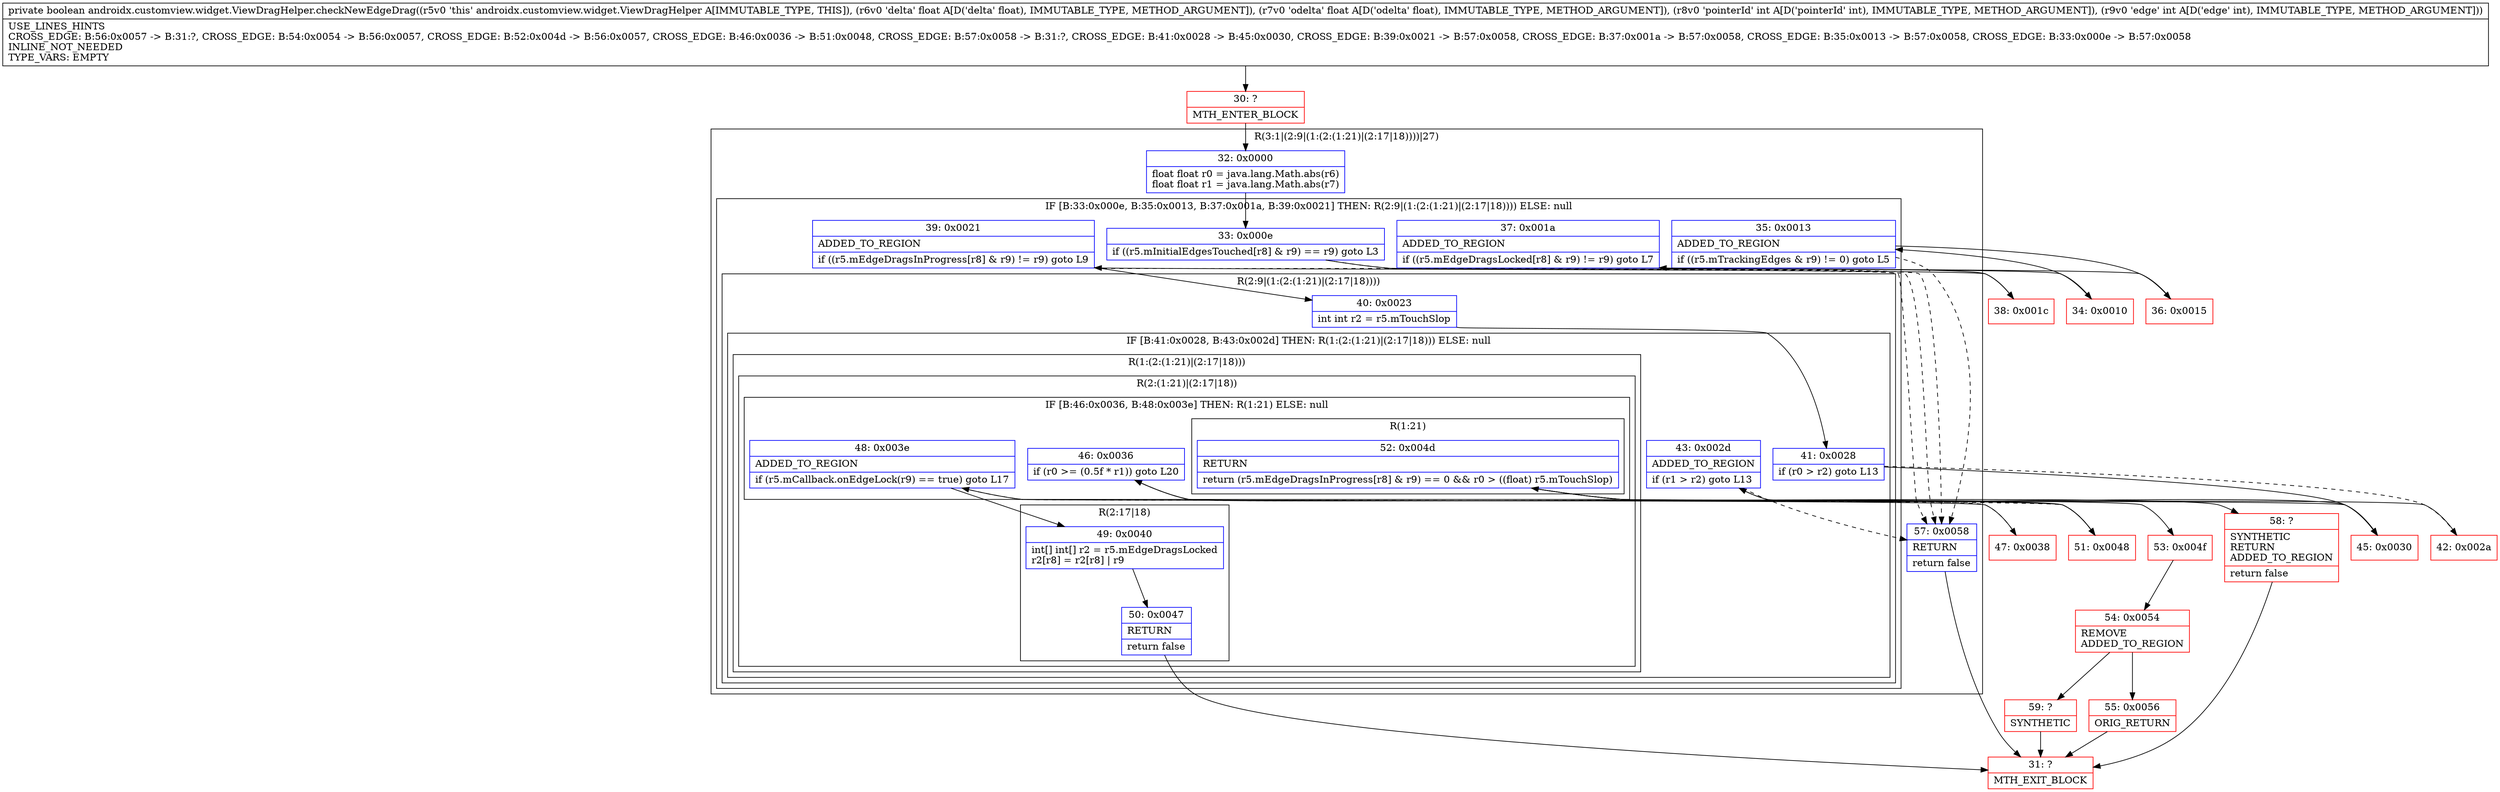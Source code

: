 digraph "CFG forandroidx.customview.widget.ViewDragHelper.checkNewEdgeDrag(FFII)Z" {
subgraph cluster_Region_369866009 {
label = "R(3:1|(2:9|(1:(2:(1:21)|(2:17|18))))|27)";
node [shape=record,color=blue];
Node_32 [shape=record,label="{32\:\ 0x0000|float float r0 = java.lang.Math.abs(r6)\lfloat float r1 = java.lang.Math.abs(r7)\l}"];
subgraph cluster_IfRegion_389298353 {
label = "IF [B:33:0x000e, B:35:0x0013, B:37:0x001a, B:39:0x0021] THEN: R(2:9|(1:(2:(1:21)|(2:17|18)))) ELSE: null";
node [shape=record,color=blue];
Node_33 [shape=record,label="{33\:\ 0x000e|if ((r5.mInitialEdgesTouched[r8] & r9) == r9) goto L3\l}"];
Node_35 [shape=record,label="{35\:\ 0x0013|ADDED_TO_REGION\l|if ((r5.mTrackingEdges & r9) != 0) goto L5\l}"];
Node_37 [shape=record,label="{37\:\ 0x001a|ADDED_TO_REGION\l|if ((r5.mEdgeDragsLocked[r8] & r9) != r9) goto L7\l}"];
Node_39 [shape=record,label="{39\:\ 0x0021|ADDED_TO_REGION\l|if ((r5.mEdgeDragsInProgress[r8] & r9) != r9) goto L9\l}"];
subgraph cluster_Region_278701507 {
label = "R(2:9|(1:(2:(1:21)|(2:17|18))))";
node [shape=record,color=blue];
Node_40 [shape=record,label="{40\:\ 0x0023|int int r2 = r5.mTouchSlop\l}"];
subgraph cluster_IfRegion_1988425373 {
label = "IF [B:41:0x0028, B:43:0x002d] THEN: R(1:(2:(1:21)|(2:17|18))) ELSE: null";
node [shape=record,color=blue];
Node_41 [shape=record,label="{41\:\ 0x0028|if (r0 \> r2) goto L13\l}"];
Node_43 [shape=record,label="{43\:\ 0x002d|ADDED_TO_REGION\l|if (r1 \> r2) goto L13\l}"];
subgraph cluster_Region_926629179 {
label = "R(1:(2:(1:21)|(2:17|18)))";
node [shape=record,color=blue];
subgraph cluster_Region_792202365 {
label = "R(2:(1:21)|(2:17|18))";
node [shape=record,color=blue];
subgraph cluster_IfRegion_1442136815 {
label = "IF [B:46:0x0036, B:48:0x003e] THEN: R(1:21) ELSE: null";
node [shape=record,color=blue];
Node_46 [shape=record,label="{46\:\ 0x0036|if (r0 \>= (0.5f * r1)) goto L20\l}"];
Node_48 [shape=record,label="{48\:\ 0x003e|ADDED_TO_REGION\l|if (r5.mCallback.onEdgeLock(r9) == true) goto L17\l}"];
subgraph cluster_Region_1542742233 {
label = "R(1:21)";
node [shape=record,color=blue];
Node_52 [shape=record,label="{52\:\ 0x004d|RETURN\l|return (r5.mEdgeDragsInProgress[r8] & r9) == 0 && r0 \> ((float) r5.mTouchSlop)\l}"];
}
}
subgraph cluster_Region_1098746195 {
label = "R(2:17|18)";
node [shape=record,color=blue];
Node_49 [shape=record,label="{49\:\ 0x0040|int[] int[] r2 = r5.mEdgeDragsLocked\lr2[r8] = r2[r8] \| r9\l}"];
Node_50 [shape=record,label="{50\:\ 0x0047|RETURN\l|return false\l}"];
}
}
}
}
}
}
Node_57 [shape=record,label="{57\:\ 0x0058|RETURN\l|return false\l}"];
}
Node_30 [shape=record,color=red,label="{30\:\ ?|MTH_ENTER_BLOCK\l}"];
Node_34 [shape=record,color=red,label="{34\:\ 0x0010}"];
Node_36 [shape=record,color=red,label="{36\:\ 0x0015}"];
Node_38 [shape=record,color=red,label="{38\:\ 0x001c}"];
Node_42 [shape=record,color=red,label="{42\:\ 0x002a}"];
Node_45 [shape=record,color=red,label="{45\:\ 0x0030}"];
Node_47 [shape=record,color=red,label="{47\:\ 0x0038}"];
Node_31 [shape=record,color=red,label="{31\:\ ?|MTH_EXIT_BLOCK\l}"];
Node_51 [shape=record,color=red,label="{51\:\ 0x0048}"];
Node_53 [shape=record,color=red,label="{53\:\ 0x004f}"];
Node_54 [shape=record,color=red,label="{54\:\ 0x0054|REMOVE\lADDED_TO_REGION\l}"];
Node_55 [shape=record,color=red,label="{55\:\ 0x0056|ORIG_RETURN\l}"];
Node_59 [shape=record,color=red,label="{59\:\ ?|SYNTHETIC\l}"];
Node_58 [shape=record,color=red,label="{58\:\ ?|SYNTHETIC\lRETURN\lADDED_TO_REGION\l|return false\l}"];
MethodNode[shape=record,label="{private boolean androidx.customview.widget.ViewDragHelper.checkNewEdgeDrag((r5v0 'this' androidx.customview.widget.ViewDragHelper A[IMMUTABLE_TYPE, THIS]), (r6v0 'delta' float A[D('delta' float), IMMUTABLE_TYPE, METHOD_ARGUMENT]), (r7v0 'odelta' float A[D('odelta' float), IMMUTABLE_TYPE, METHOD_ARGUMENT]), (r8v0 'pointerId' int A[D('pointerId' int), IMMUTABLE_TYPE, METHOD_ARGUMENT]), (r9v0 'edge' int A[D('edge' int), IMMUTABLE_TYPE, METHOD_ARGUMENT]))  | USE_LINES_HINTS\lCROSS_EDGE: B:56:0x0057 \-\> B:31:?, CROSS_EDGE: B:54:0x0054 \-\> B:56:0x0057, CROSS_EDGE: B:52:0x004d \-\> B:56:0x0057, CROSS_EDGE: B:46:0x0036 \-\> B:51:0x0048, CROSS_EDGE: B:57:0x0058 \-\> B:31:?, CROSS_EDGE: B:41:0x0028 \-\> B:45:0x0030, CROSS_EDGE: B:39:0x0021 \-\> B:57:0x0058, CROSS_EDGE: B:37:0x001a \-\> B:57:0x0058, CROSS_EDGE: B:35:0x0013 \-\> B:57:0x0058, CROSS_EDGE: B:33:0x000e \-\> B:57:0x0058\lINLINE_NOT_NEEDED\lTYPE_VARS: EMPTY\l}"];
MethodNode -> Node_30;Node_32 -> Node_33;
Node_33 -> Node_34;
Node_33 -> Node_57[style=dashed];
Node_35 -> Node_36;
Node_35 -> Node_57[style=dashed];
Node_37 -> Node_38;
Node_37 -> Node_57[style=dashed];
Node_39 -> Node_40;
Node_39 -> Node_57[style=dashed];
Node_40 -> Node_41;
Node_41 -> Node_42[style=dashed];
Node_41 -> Node_45;
Node_43 -> Node_45;
Node_43 -> Node_57[style=dashed];
Node_46 -> Node_47[style=dashed];
Node_46 -> Node_51;
Node_48 -> Node_49;
Node_48 -> Node_51[style=dashed];
Node_52 -> Node_53;
Node_52 -> Node_58;
Node_49 -> Node_50;
Node_50 -> Node_31;
Node_57 -> Node_31;
Node_30 -> Node_32;
Node_34 -> Node_35;
Node_36 -> Node_37;
Node_38 -> Node_39;
Node_42 -> Node_43;
Node_45 -> Node_46;
Node_47 -> Node_48;
Node_51 -> Node_52;
Node_53 -> Node_54;
Node_54 -> Node_55;
Node_54 -> Node_59;
Node_55 -> Node_31;
Node_59 -> Node_31;
Node_58 -> Node_31;
}

